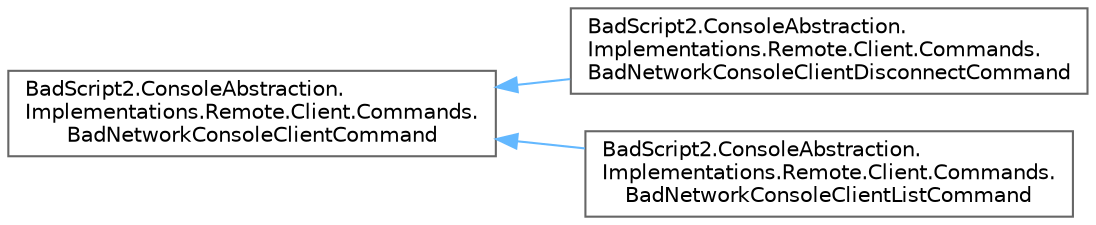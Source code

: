 digraph "Graphical Class Hierarchy"
{
 // LATEX_PDF_SIZE
  bgcolor="transparent";
  edge [fontname=Helvetica,fontsize=10,labelfontname=Helvetica,labelfontsize=10];
  node [fontname=Helvetica,fontsize=10,shape=box,height=0.2,width=0.4];
  rankdir="LR";
  Node0 [id="Node000000",label="BadScript2.ConsoleAbstraction.\lImplementations.Remote.Client.Commands.\lBadNetworkConsoleClientCommand",height=0.2,width=0.4,color="grey40", fillcolor="white", style="filled",URL="$class_bad_script2_1_1_console_abstraction_1_1_implementations_1_1_remote_1_1_client_1_1_commands22907f936c02519f0cf83e8eae5a8355.html",tooltip=" "];
  Node0 -> Node1 [id="edge15_Node000000_Node000001",dir="back",color="steelblue1",style="solid",tooltip=" "];
  Node1 [id="Node000001",label="BadScript2.ConsoleAbstraction.\lImplementations.Remote.Client.Commands.\lBadNetworkConsoleClientDisconnectCommand",height=0.2,width=0.4,color="grey40", fillcolor="white", style="filled",URL="$class_bad_script2_1_1_console_abstraction_1_1_implementations_1_1_remote_1_1_client_1_1_commands2b646e7d2dbedb2bb3aaee5bbd4d26d0.html",tooltip=" "];
  Node0 -> Node2 [id="edge16_Node000000_Node000002",dir="back",color="steelblue1",style="solid",tooltip=" "];
  Node2 [id="Node000002",label="BadScript2.ConsoleAbstraction.\lImplementations.Remote.Client.Commands.\lBadNetworkConsoleClientListCommand",height=0.2,width=0.4,color="grey40", fillcolor="white", style="filled",URL="$class_bad_script2_1_1_console_abstraction_1_1_implementations_1_1_remote_1_1_client_1_1_commandsbe85ba252174efdf3e536a78ca5e9cd8.html",tooltip=" "];
}

